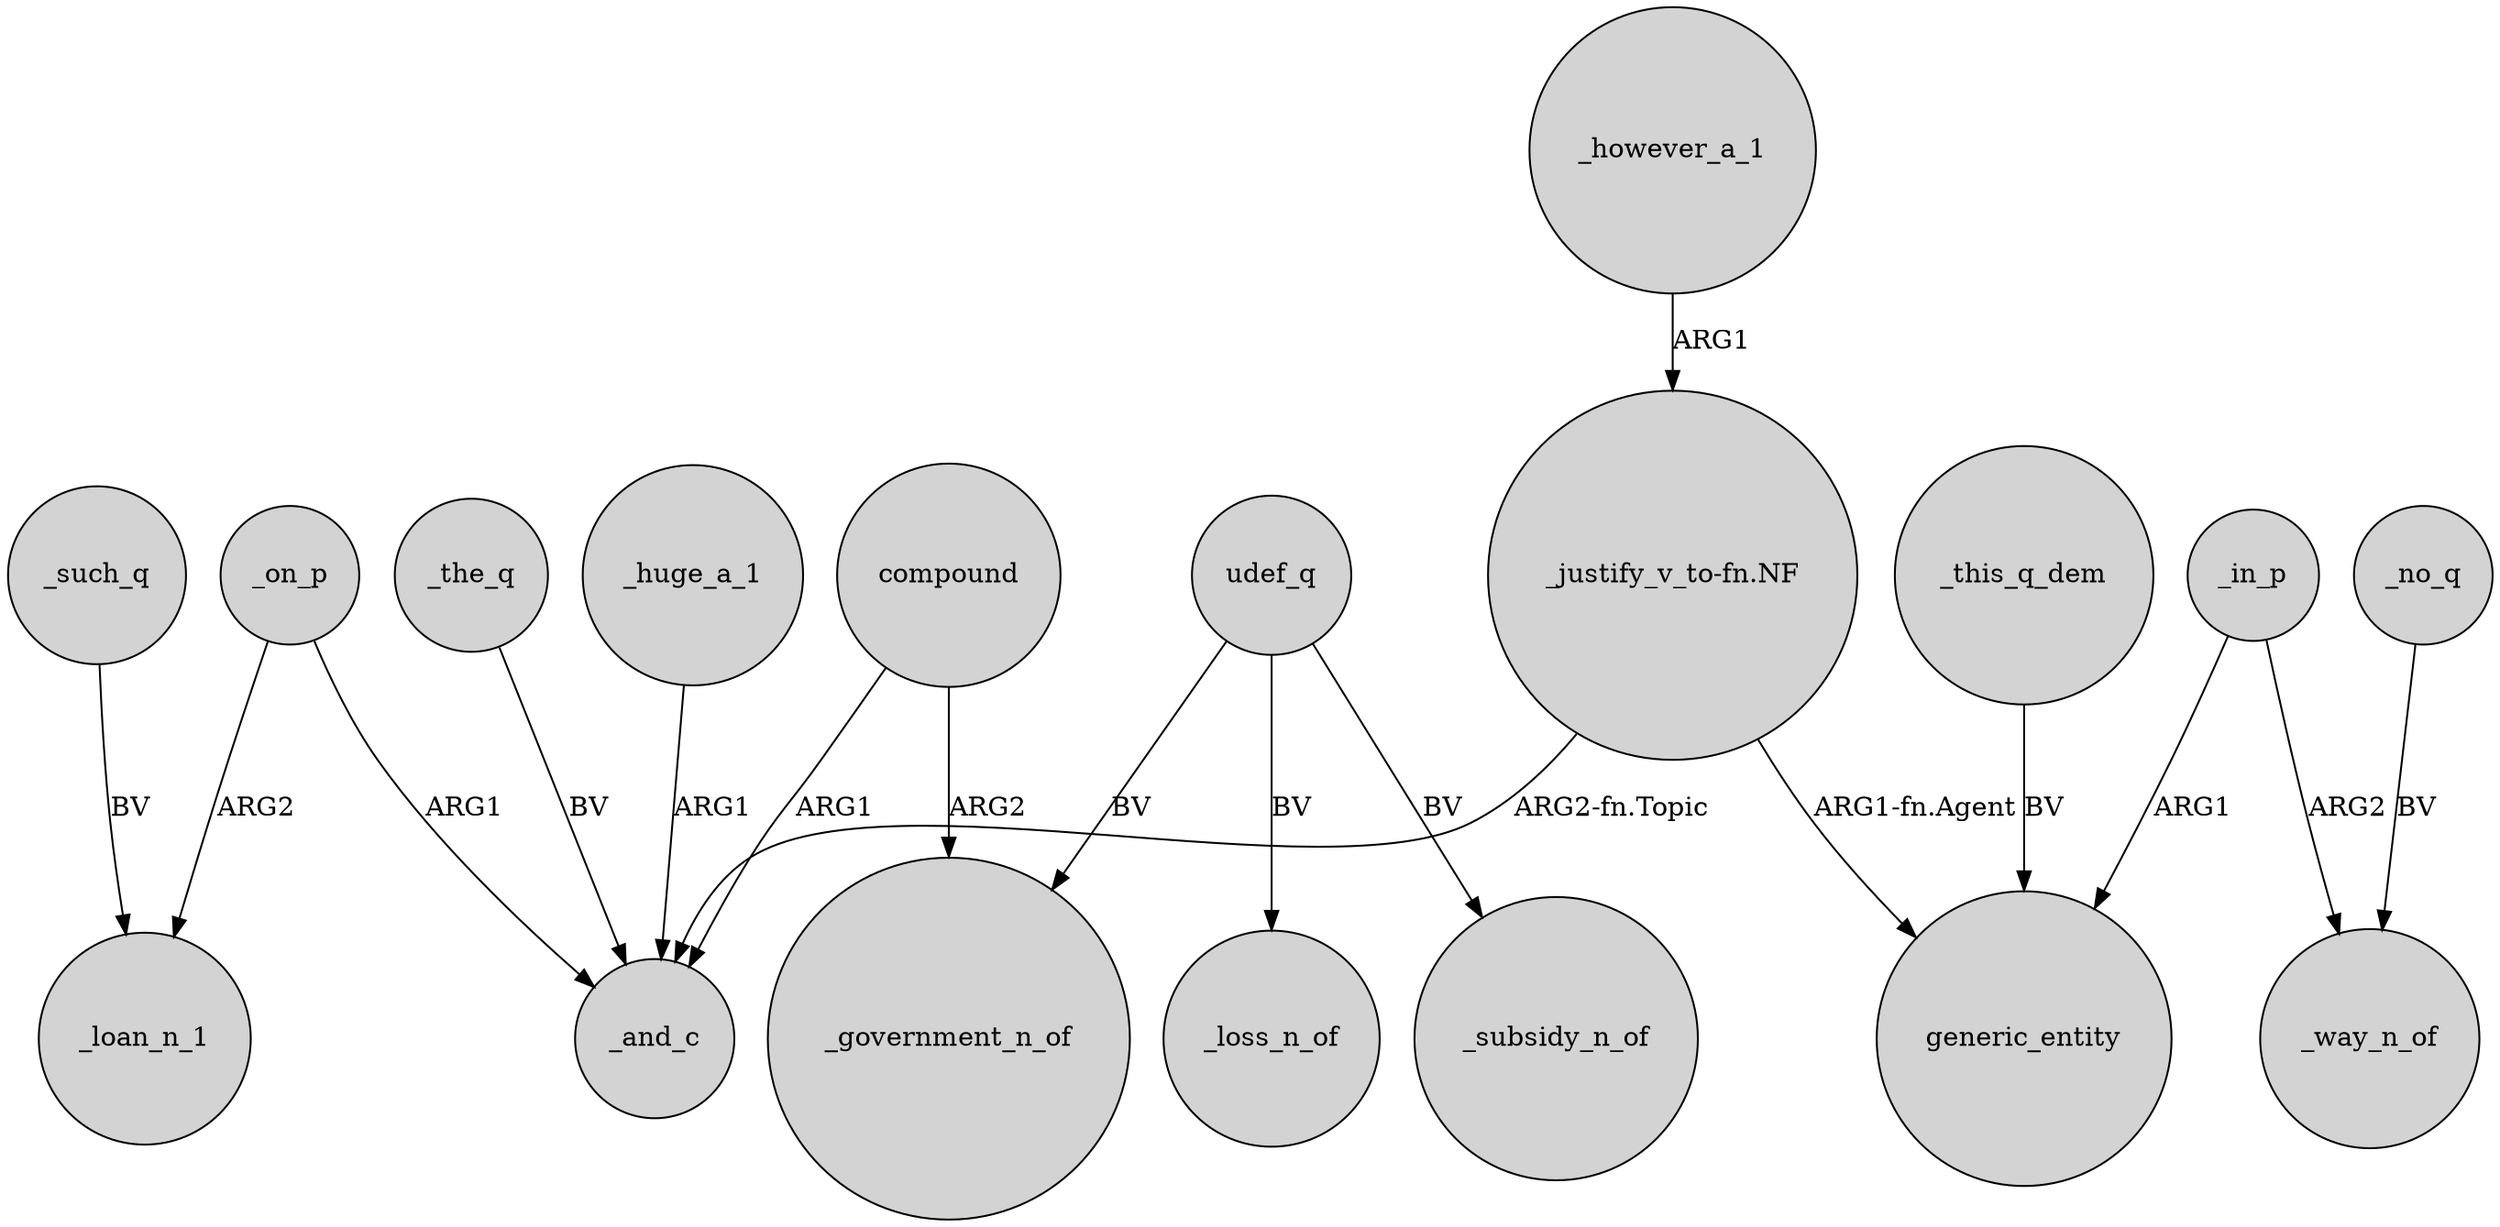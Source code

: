digraph {
	node [shape=circle style=filled]
	_however_a_1 -> "_justify_v_to-fn.NF" [label=ARG1]
	_the_q -> _and_c [label=BV]
	_no_q -> _way_n_of [label=BV]
	_this_q_dem -> generic_entity [label=BV]
	udef_q -> _subsidy_n_of [label=BV]
	_such_q -> _loan_n_1 [label=BV]
	_on_p -> _loan_n_1 [label=ARG2]
	_huge_a_1 -> _and_c [label=ARG1]
	_in_p -> _way_n_of [label=ARG2]
	_in_p -> generic_entity [label=ARG1]
	"_justify_v_to-fn.NF" -> generic_entity [label="ARG1-fn.Agent"]
	compound -> _and_c [label=ARG1]
	compound -> _government_n_of [label=ARG2]
	udef_q -> _government_n_of [label=BV]
	"_justify_v_to-fn.NF" -> _and_c [label="ARG2-fn.Topic"]
	udef_q -> _loss_n_of [label=BV]
	_on_p -> _and_c [label=ARG1]
}
